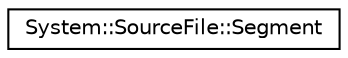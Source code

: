 digraph G
{
  edge [fontname="Helvetica",fontsize="10",labelfontname="Helvetica",labelfontsize="10"];
  node [fontname="Helvetica",fontsize="10",shape=record];
  rankdir="LR";
  Node1 [label="System::SourceFile::Segment",height=0.2,width=0.4,color="black", fillcolor="white", style="filled",URL="$class_system_1_1_source_file_1_1_segment.html"];
}
